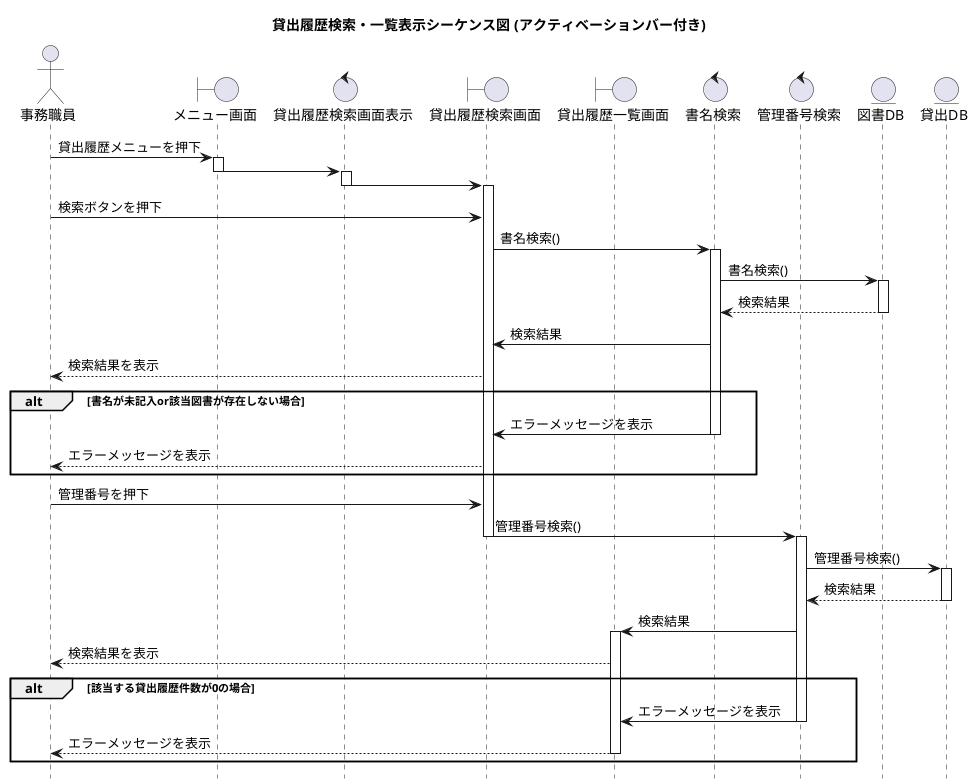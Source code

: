 @startuml
title 貸出履歴検索・一覧表示シーケンス図 (アクティベーションバー付き)

' 図の下部にある参加者名を非表示にします
hide footbox

' 参加者の定義
actor 事務職員
boundary "メニュー画面" as Menu
control "貸出履歴検索画面表示" as SearchDisplayControl
boundary "貸出履歴検索画面" as SearchScreen
boundary "貸出履歴一覧画面" as ListScreen
control "書名検索" as TitleSearchControl
control "管理番号検索" as IdSearchControl
entity "図書DB" as BookDB
entity "貸出DB" as LoanDB


' 処理開始
事務職員 -> Menu : 貸出履歴メニューを押下
activate Menu
Menu -> SearchDisplayControl : 
deactivate Menu
activate SearchDisplayControl
SearchDisplayControl -> SearchScreen : 
deactivate SearchDisplayControl
activate SearchScreen

' 1. 書名による検索のフロー
事務職員 -> SearchScreen : 検索ボタンを押下 
SearchScreen -> TitleSearchControl : 書名検索()
activate TitleSearchControl

' 検索成功ルート
TitleSearchControl -> BookDB : 書名検索()
activate BookDB
BookDB --> TitleSearchControl : 検索結果
deactivate BookDB
TitleSearchControl -> SearchScreen : 検索結果
SearchScreen --> 事務職員 : 検索結果を表示

' 検索エラーメッセージ表示ルート
alt 書名が未記入or該当図書が存在しない場合
    TitleSearchControl -> SearchScreen : エラーメッセージを表示
    deactivate TitleSearchControl
    SearchScreen --> 事務職員 : エラーメッセージを表示
end


' 2. 管理番号による一覧表示のフロー
事務職員 -> SearchScreen : 管理番号を押下
SearchScreen -> IdSearchControl : 管理番号検索()
deactivate SearchScreen
activate IdSearchControl

IdSearchControl -> LoanDB : 管理番号検索()
activate LoanDB
LoanDB --> IdSearchControl : 検索結果
deactivate LoanDB

' 一覧表示成功ルート
IdSearchControl -> ListScreen : 検索結果
activate ListScreen
ListScreen --> 事務職員 : 検索結果を表示

' 一覧表示エラーメッセージ表示ルート
alt 該当する貸出履歴件数が0の場合
    IdSearchControl -> ListScreen : エラーメッセージを表示
    deactivate IdSearchControl
    ListScreen --> 事務職員 : エラーメッセージを表示
    deactivate ListScreen
end

' SearchScreen のアクティベーション終了
deactivate SearchScreen

@enduml